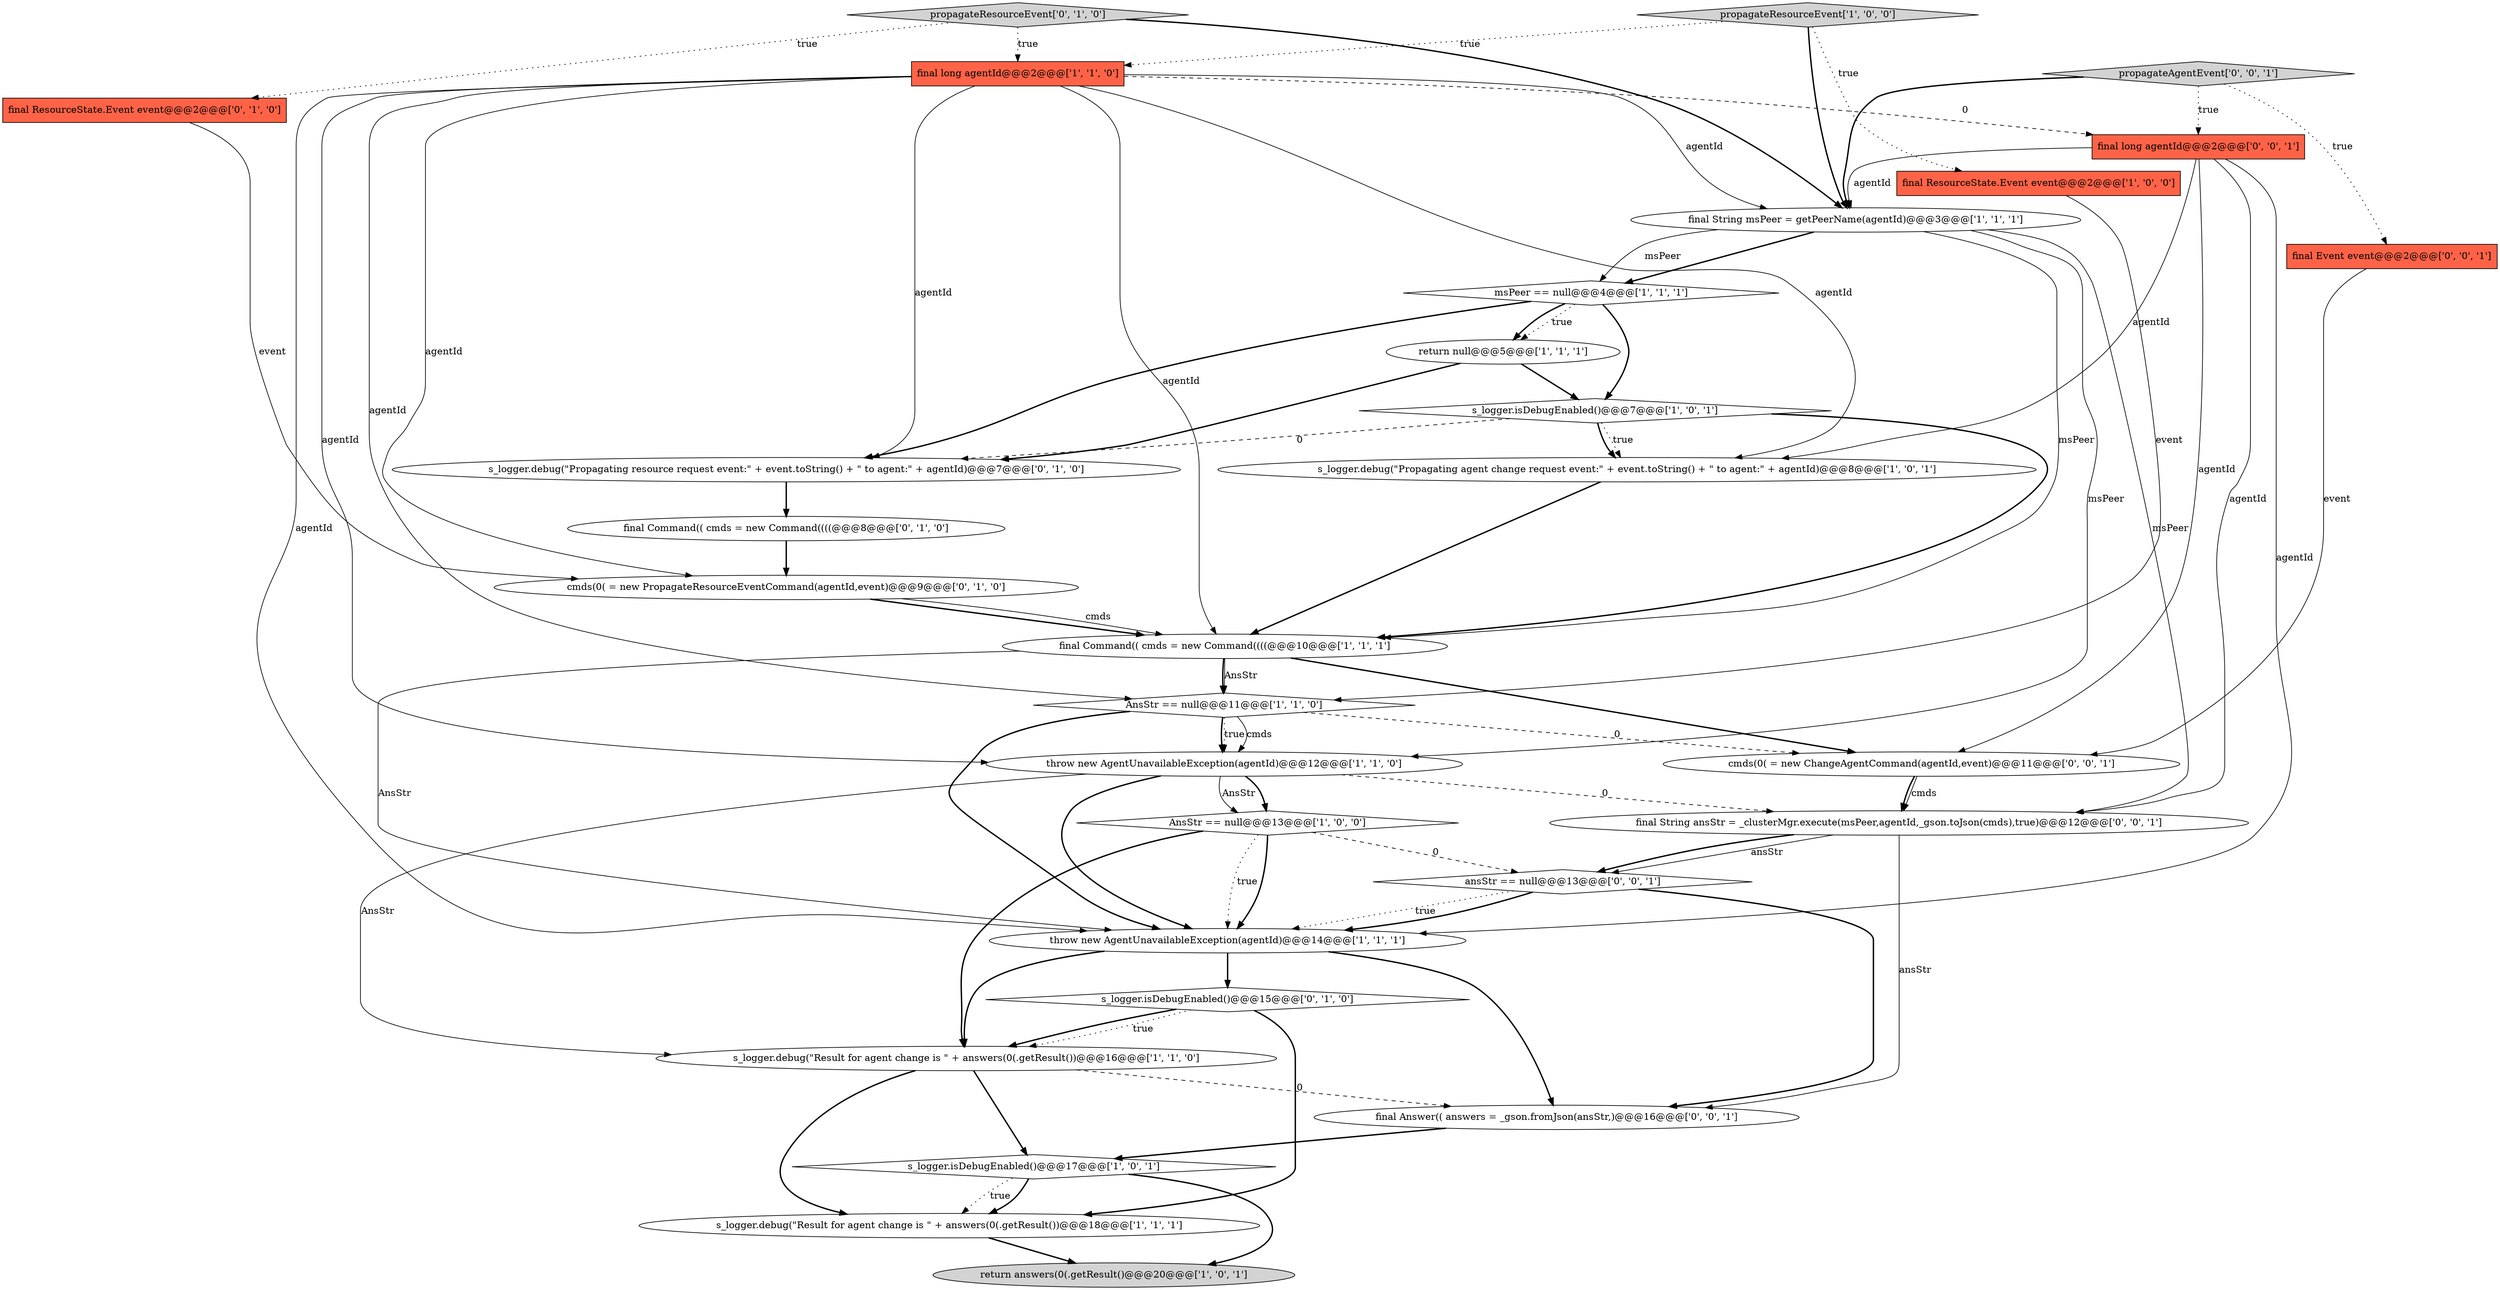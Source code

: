 digraph {
14 [style = filled, label = "return answers(0(.getResult()@@@20@@@['1', '0', '1']", fillcolor = lightgray, shape = ellipse image = "AAA0AAABBB1BBB"];
27 [style = filled, label = "ansStr == null@@@13@@@['0', '0', '1']", fillcolor = white, shape = diamond image = "AAA0AAABBB3BBB"];
20 [style = filled, label = "cmds(0( = new PropagateResourceEventCommand(agentId,event)@@@9@@@['0', '1', '0']", fillcolor = white, shape = ellipse image = "AAA0AAABBB2BBB"];
29 [style = filled, label = "final long agentId@@@2@@@['0', '0', '1']", fillcolor = tomato, shape = box image = "AAA0AAABBB3BBB"];
0 [style = filled, label = "throw new AgentUnavailableException(agentId)@@@14@@@['1', '1', '1']", fillcolor = white, shape = ellipse image = "AAA0AAABBB1BBB"];
24 [style = filled, label = "final Answer(( answers = _gson.fromJson(ansStr,)@@@16@@@['0', '0', '1']", fillcolor = white, shape = ellipse image = "AAA0AAABBB3BBB"];
10 [style = filled, label = "final String msPeer = getPeerName(agentId)@@@3@@@['1', '1', '1']", fillcolor = white, shape = ellipse image = "AAA0AAABBB1BBB"];
15 [style = filled, label = "throw new AgentUnavailableException(agentId)@@@12@@@['1', '1', '0']", fillcolor = white, shape = ellipse image = "AAA0AAABBB1BBB"];
4 [style = filled, label = "s_logger.debug(\"Result for agent change is \" + answers(0(.getResult())@@@18@@@['1', '1', '1']", fillcolor = white, shape = ellipse image = "AAA0AAABBB1BBB"];
28 [style = filled, label = "propagateAgentEvent['0', '0', '1']", fillcolor = lightgray, shape = diamond image = "AAA0AAABBB3BBB"];
16 [style = filled, label = "s_logger.debug(\"Result for agent change is \" + answers(0(.getResult())@@@16@@@['1', '1', '0']", fillcolor = white, shape = ellipse image = "AAA0AAABBB1BBB"];
9 [style = filled, label = "final long agentId@@@2@@@['1', '1', '0']", fillcolor = tomato, shape = box image = "AAA0AAABBB1BBB"];
23 [style = filled, label = "final Event event@@@2@@@['0', '0', '1']", fillcolor = tomato, shape = box image = "AAA0AAABBB3BBB"];
1 [style = filled, label = "return null@@@5@@@['1', '1', '1']", fillcolor = white, shape = ellipse image = "AAA0AAABBB1BBB"];
5 [style = filled, label = "s_logger.debug(\"Propagating agent change request event:\" + event.toString() + \" to agent:\" + agentId)@@@8@@@['1', '0', '1']", fillcolor = white, shape = ellipse image = "AAA0AAABBB1BBB"];
13 [style = filled, label = "final Command(( cmds = new Command((((@@@10@@@['1', '1', '1']", fillcolor = white, shape = ellipse image = "AAA0AAABBB1BBB"];
8 [style = filled, label = "AnsStr == null@@@11@@@['1', '1', '0']", fillcolor = white, shape = diamond image = "AAA0AAABBB1BBB"];
2 [style = filled, label = "final ResourceState.Event event@@@2@@@['1', '0', '0']", fillcolor = tomato, shape = box image = "AAA0AAABBB1BBB"];
19 [style = filled, label = "final ResourceState.Event event@@@2@@@['0', '1', '0']", fillcolor = tomato, shape = box image = "AAA0AAABBB2BBB"];
17 [style = filled, label = "final Command(( cmds = new Command((((@@@8@@@['0', '1', '0']", fillcolor = white, shape = ellipse image = "AAA0AAABBB2BBB"];
18 [style = filled, label = "s_logger.debug(\"Propagating resource request event:\" + event.toString() + \" to agent:\" + agentId)@@@7@@@['0', '1', '0']", fillcolor = white, shape = ellipse image = "AAA1AAABBB2BBB"];
12 [style = filled, label = "s_logger.isDebugEnabled()@@@17@@@['1', '0', '1']", fillcolor = white, shape = diamond image = "AAA0AAABBB1BBB"];
11 [style = filled, label = "s_logger.isDebugEnabled()@@@7@@@['1', '0', '1']", fillcolor = white, shape = diamond image = "AAA0AAABBB1BBB"];
25 [style = filled, label = "final String ansStr = _clusterMgr.execute(msPeer,agentId,_gson.toJson(cmds),true)@@@12@@@['0', '0', '1']", fillcolor = white, shape = ellipse image = "AAA0AAABBB3BBB"];
22 [style = filled, label = "s_logger.isDebugEnabled()@@@15@@@['0', '1', '0']", fillcolor = white, shape = diamond image = "AAA0AAABBB2BBB"];
3 [style = filled, label = "msPeer == null@@@4@@@['1', '1', '1']", fillcolor = white, shape = diamond image = "AAA0AAABBB1BBB"];
7 [style = filled, label = "propagateResourceEvent['1', '0', '0']", fillcolor = lightgray, shape = diamond image = "AAA0AAABBB1BBB"];
26 [style = filled, label = "cmds(0( = new ChangeAgentCommand(agentId,event)@@@11@@@['0', '0', '1']", fillcolor = white, shape = ellipse image = "AAA0AAABBB3BBB"];
21 [style = filled, label = "propagateResourceEvent['0', '1', '0']", fillcolor = lightgray, shape = diamond image = "AAA0AAABBB2BBB"];
6 [style = filled, label = "AnsStr == null@@@13@@@['1', '0', '0']", fillcolor = white, shape = diamond image = "AAA0AAABBB1BBB"];
9->15 [style = solid, label="agentId"];
10->15 [style = solid, label="msPeer"];
9->29 [style = dashed, label="0"];
3->1 [style = dotted, label="true"];
26->25 [style = solid, label="cmds"];
9->0 [style = solid, label="agentId"];
25->27 [style = solid, label="ansStr"];
1->18 [style = bold, label=""];
15->6 [style = bold, label=""];
10->3 [style = bold, label=""];
3->1 [style = bold, label=""];
1->11 [style = bold, label=""];
5->13 [style = bold, label=""];
16->12 [style = bold, label=""];
26->25 [style = bold, label=""];
15->0 [style = bold, label=""];
8->15 [style = dotted, label="true"];
27->0 [style = dotted, label="true"];
29->25 [style = solid, label="agentId"];
6->27 [style = dashed, label="0"];
11->5 [style = dotted, label="true"];
13->26 [style = bold, label=""];
29->0 [style = solid, label="agentId"];
9->5 [style = solid, label="agentId"];
16->4 [style = bold, label=""];
0->22 [style = bold, label=""];
12->14 [style = bold, label=""];
29->5 [style = solid, label="agentId"];
13->0 [style = solid, label="AnsStr"];
3->18 [style = bold, label=""];
6->0 [style = dotted, label="true"];
12->4 [style = dotted, label="true"];
8->26 [style = dashed, label="0"];
11->18 [style = dashed, label="0"];
11->13 [style = bold, label=""];
16->24 [style = dashed, label="0"];
28->10 [style = bold, label=""];
25->27 [style = bold, label=""];
28->29 [style = dotted, label="true"];
9->20 [style = solid, label="agentId"];
13->8 [style = solid, label="AnsStr"];
7->2 [style = dotted, label="true"];
9->8 [style = solid, label="agentId"];
8->0 [style = bold, label=""];
21->9 [style = dotted, label="true"];
15->25 [style = dashed, label="0"];
6->0 [style = bold, label=""];
12->4 [style = bold, label=""];
22->16 [style = bold, label=""];
17->20 [style = bold, label=""];
21->10 [style = bold, label=""];
0->24 [style = bold, label=""];
6->16 [style = bold, label=""];
19->20 [style = solid, label="event"];
20->13 [style = bold, label=""];
28->23 [style = dotted, label="true"];
24->12 [style = bold, label=""];
10->13 [style = solid, label="msPeer"];
29->10 [style = solid, label="agentId"];
13->8 [style = bold, label=""];
11->5 [style = bold, label=""];
3->11 [style = bold, label=""];
9->13 [style = solid, label="agentId"];
22->16 [style = dotted, label="true"];
7->10 [style = bold, label=""];
29->26 [style = solid, label="agentId"];
25->24 [style = solid, label="ansStr"];
27->0 [style = bold, label=""];
9->10 [style = solid, label="agentId"];
2->8 [style = solid, label="event"];
7->9 [style = dotted, label="true"];
20->13 [style = solid, label="cmds"];
15->16 [style = solid, label="AnsStr"];
27->24 [style = bold, label=""];
15->6 [style = solid, label="AnsStr"];
23->26 [style = solid, label="event"];
22->4 [style = bold, label=""];
21->19 [style = dotted, label="true"];
4->14 [style = bold, label=""];
10->25 [style = solid, label="msPeer"];
18->17 [style = bold, label=""];
8->15 [style = solid, label="cmds"];
9->18 [style = solid, label="agentId"];
10->3 [style = solid, label="msPeer"];
8->15 [style = bold, label=""];
0->16 [style = bold, label=""];
}

